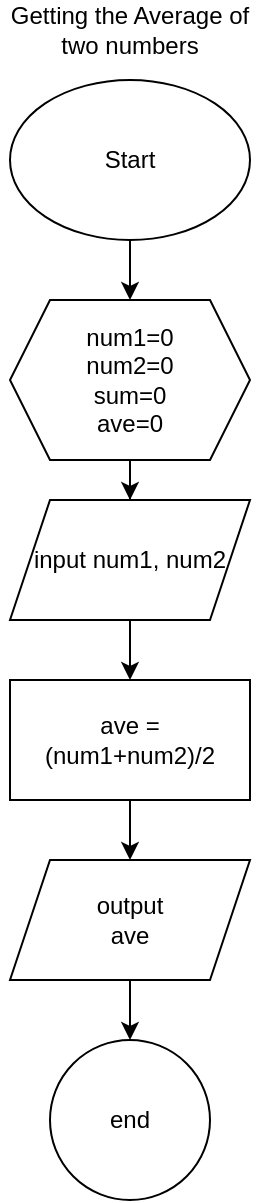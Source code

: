 <mxfile version="20.8.10" type="github">
  <diagram id="C5RBs43oDa-KdzZeNtuy" name="Page-1">
    <mxGraphModel dx="718" dy="392" grid="1" gridSize="10" guides="1" tooltips="1" connect="1" arrows="1" fold="1" page="1" pageScale="1" pageWidth="827" pageHeight="1169" math="0" shadow="0">
      <root>
        <mxCell id="WIyWlLk6GJQsqaUBKTNV-0" />
        <mxCell id="WIyWlLk6GJQsqaUBKTNV-1" parent="WIyWlLk6GJQsqaUBKTNV-0" />
        <mxCell id="KEIJj6NctLZswVazRSVO-2" value="" style="edgeStyle=orthogonalEdgeStyle;rounded=0;orthogonalLoop=1;jettySize=auto;html=1;" edge="1" parent="WIyWlLk6GJQsqaUBKTNV-1" source="KEIJj6NctLZswVazRSVO-0" target="KEIJj6NctLZswVazRSVO-1">
          <mxGeometry relative="1" as="geometry" />
        </mxCell>
        <mxCell id="KEIJj6NctLZswVazRSVO-0" value="Start" style="ellipse;whiteSpace=wrap;html=1;" vertex="1" parent="WIyWlLk6GJQsqaUBKTNV-1">
          <mxGeometry x="40" y="40" width="120" height="80" as="geometry" />
        </mxCell>
        <mxCell id="KEIJj6NctLZswVazRSVO-6" value="" style="edgeStyle=orthogonalEdgeStyle;rounded=0;orthogonalLoop=1;jettySize=auto;html=1;" edge="1" parent="WIyWlLk6GJQsqaUBKTNV-1" source="KEIJj6NctLZswVazRSVO-1" target="KEIJj6NctLZswVazRSVO-5">
          <mxGeometry relative="1" as="geometry" />
        </mxCell>
        <mxCell id="KEIJj6NctLZswVazRSVO-1" value="num1=0&lt;br&gt;num2=0&lt;br&gt;sum=0&lt;br&gt;ave=0" style="shape=hexagon;perimeter=hexagonPerimeter2;whiteSpace=wrap;html=1;fixedSize=1;" vertex="1" parent="WIyWlLk6GJQsqaUBKTNV-1">
          <mxGeometry x="40" y="150" width="120" height="80" as="geometry" />
        </mxCell>
        <mxCell id="KEIJj6NctLZswVazRSVO-10" value="" style="edgeStyle=orthogonalEdgeStyle;rounded=0;orthogonalLoop=1;jettySize=auto;html=1;" edge="1" parent="WIyWlLk6GJQsqaUBKTNV-1" source="KEIJj6NctLZswVazRSVO-5" target="KEIJj6NctLZswVazRSVO-9">
          <mxGeometry relative="1" as="geometry" />
        </mxCell>
        <mxCell id="KEIJj6NctLZswVazRSVO-5" value="input num1, num2" style="shape=parallelogram;perimeter=parallelogramPerimeter;whiteSpace=wrap;html=1;fixedSize=1;" vertex="1" parent="WIyWlLk6GJQsqaUBKTNV-1">
          <mxGeometry x="40" y="250" width="120" height="60" as="geometry" />
        </mxCell>
        <mxCell id="KEIJj6NctLZswVazRSVO-12" value="" style="edgeStyle=orthogonalEdgeStyle;rounded=0;orthogonalLoop=1;jettySize=auto;html=1;" edge="1" parent="WIyWlLk6GJQsqaUBKTNV-1" source="KEIJj6NctLZswVazRSVO-9" target="KEIJj6NctLZswVazRSVO-11">
          <mxGeometry relative="1" as="geometry" />
        </mxCell>
        <mxCell id="KEIJj6NctLZswVazRSVO-9" value="ave = (num1+num2)/2" style="whiteSpace=wrap;html=1;" vertex="1" parent="WIyWlLk6GJQsqaUBKTNV-1">
          <mxGeometry x="40" y="340" width="120" height="60" as="geometry" />
        </mxCell>
        <mxCell id="KEIJj6NctLZswVazRSVO-14" value="" style="edgeStyle=orthogonalEdgeStyle;rounded=0;orthogonalLoop=1;jettySize=auto;html=1;" edge="1" parent="WIyWlLk6GJQsqaUBKTNV-1" source="KEIJj6NctLZswVazRSVO-11" target="KEIJj6NctLZswVazRSVO-13">
          <mxGeometry relative="1" as="geometry" />
        </mxCell>
        <mxCell id="KEIJj6NctLZswVazRSVO-11" value="output&lt;br&gt;ave" style="shape=parallelogram;perimeter=parallelogramPerimeter;whiteSpace=wrap;html=1;fixedSize=1;" vertex="1" parent="WIyWlLk6GJQsqaUBKTNV-1">
          <mxGeometry x="40" y="430" width="120" height="60" as="geometry" />
        </mxCell>
        <mxCell id="KEIJj6NctLZswVazRSVO-13" value="end" style="ellipse;whiteSpace=wrap;html=1;" vertex="1" parent="WIyWlLk6GJQsqaUBKTNV-1">
          <mxGeometry x="60" y="520" width="80" height="80" as="geometry" />
        </mxCell>
        <mxCell id="KEIJj6NctLZswVazRSVO-15" value="Getting the Average of two numbers" style="text;html=1;strokeColor=none;fillColor=none;align=center;verticalAlign=middle;whiteSpace=wrap;rounded=0;" vertex="1" parent="WIyWlLk6GJQsqaUBKTNV-1">
          <mxGeometry x="35" width="130" height="30" as="geometry" />
        </mxCell>
      </root>
    </mxGraphModel>
  </diagram>
</mxfile>
